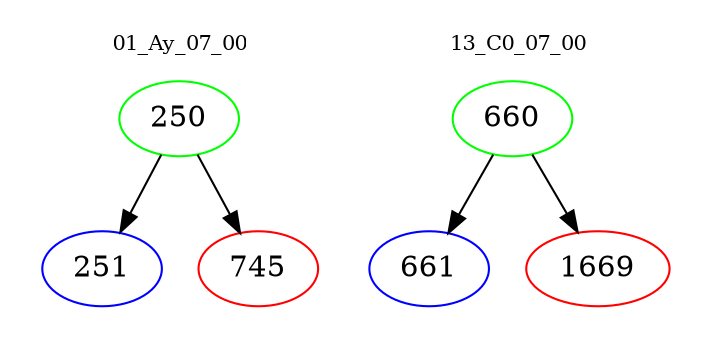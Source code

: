 digraph{
subgraph cluster_0 {
color = white
label = "01_Ay_07_00";
fontsize=10;
T0_250 [label="250", color="green"]
T0_250 -> T0_251 [color="black"]
T0_251 [label="251", color="blue"]
T0_250 -> T0_745 [color="black"]
T0_745 [label="745", color="red"]
}
subgraph cluster_1 {
color = white
label = "13_C0_07_00";
fontsize=10;
T1_660 [label="660", color="green"]
T1_660 -> T1_661 [color="black"]
T1_661 [label="661", color="blue"]
T1_660 -> T1_1669 [color="black"]
T1_1669 [label="1669", color="red"]
}
}
